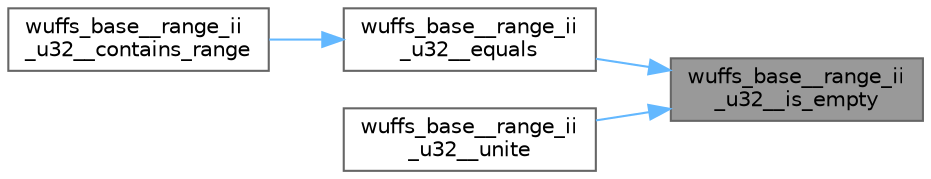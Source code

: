 digraph "wuffs_base__range_ii_u32__is_empty"
{
 // LATEX_PDF_SIZE
  bgcolor="transparent";
  edge [fontname=Helvetica,fontsize=10,labelfontname=Helvetica,labelfontsize=10];
  node [fontname=Helvetica,fontsize=10,shape=box,height=0.2,width=0.4];
  rankdir="RL";
  Node1 [id="Node000001",label="wuffs_base__range_ii\l_u32__is_empty",height=0.2,width=0.4,color="gray40", fillcolor="grey60", style="filled", fontcolor="black",tooltip=" "];
  Node1 -> Node2 [id="edge4_Node000001_Node000002",dir="back",color="steelblue1",style="solid",tooltip=" "];
  Node2 [id="Node000002",label="wuffs_base__range_ii\l_u32__equals",height=0.2,width=0.4,color="grey40", fillcolor="white", style="filled",URL="$wuffs-v0_83_8c.html#a224e53d919b1cace415e5f11b462cd3a",tooltip=" "];
  Node2 -> Node3 [id="edge5_Node000002_Node000003",dir="back",color="steelblue1",style="solid",tooltip=" "];
  Node3 [id="Node000003",label="wuffs_base__range_ii\l_u32__contains_range",height=0.2,width=0.4,color="grey40", fillcolor="white", style="filled",URL="$wuffs-v0_83_8c.html#a163f9fbb4bdb219dff2614cb4806f809",tooltip=" "];
  Node1 -> Node4 [id="edge6_Node000001_Node000004",dir="back",color="steelblue1",style="solid",tooltip=" "];
  Node4 [id="Node000004",label="wuffs_base__range_ii\l_u32__unite",height=0.2,width=0.4,color="grey40", fillcolor="white", style="filled",URL="$wuffs-v0_83_8c.html#aa571c0b706079e3f4c57f99cb5d48f3d",tooltip=" "];
}

